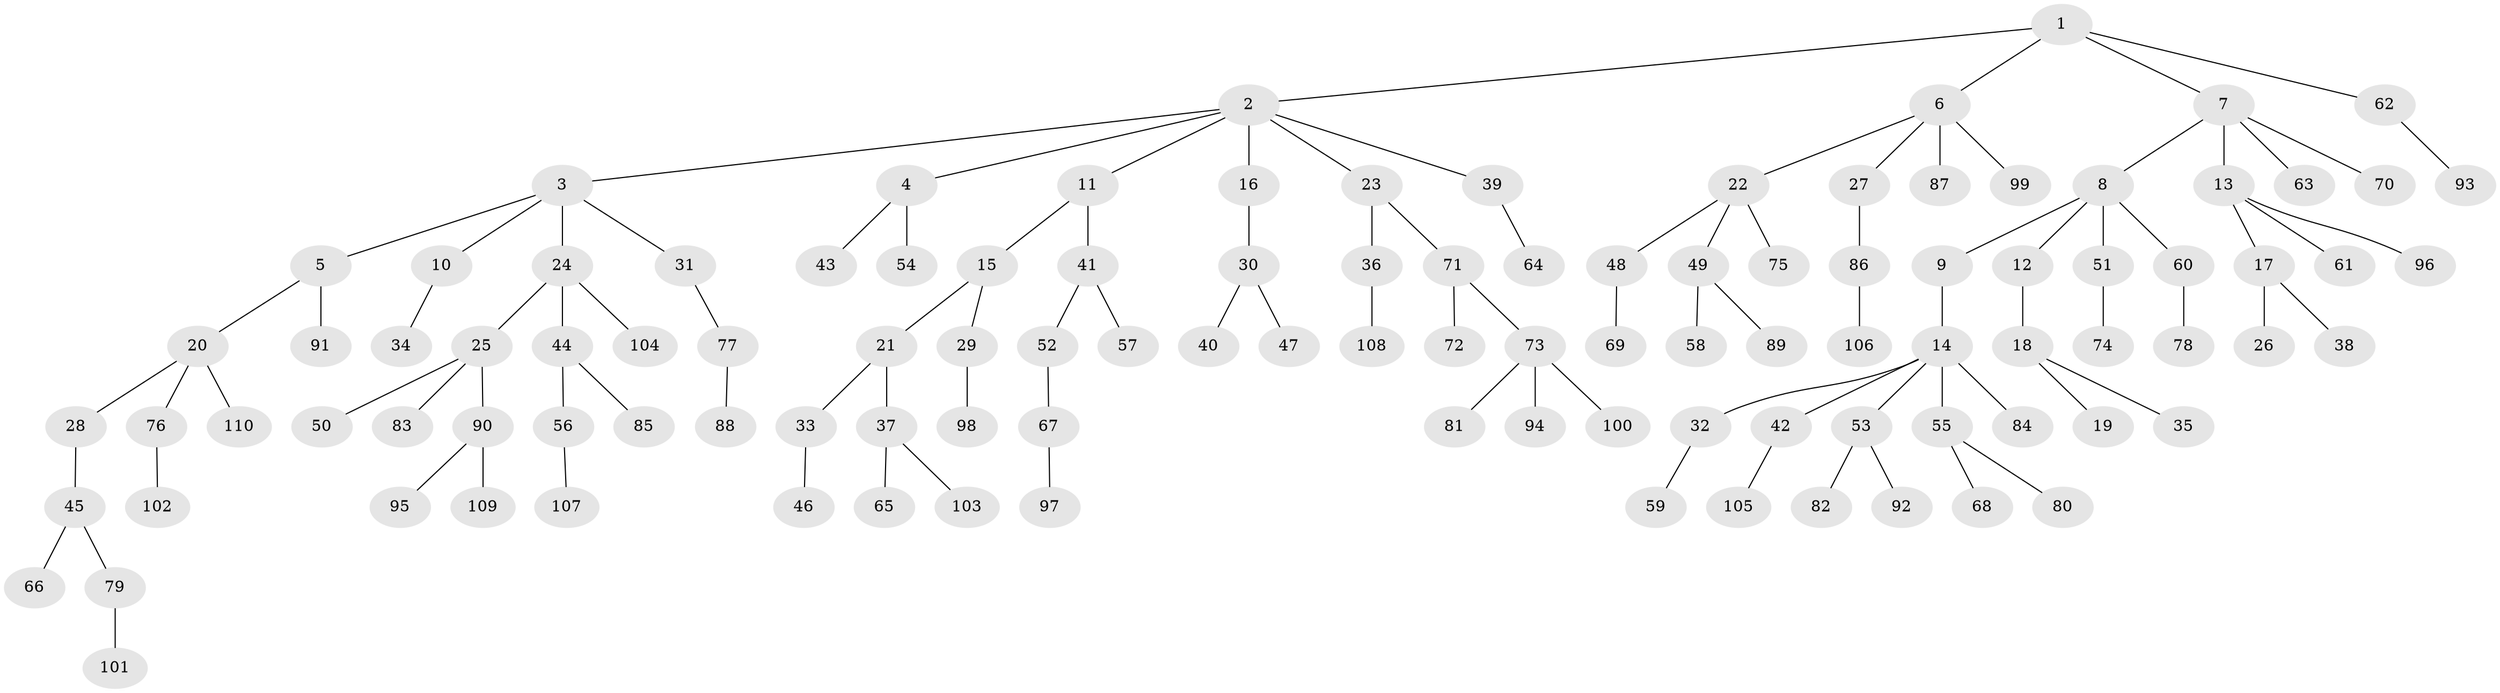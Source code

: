 // coarse degree distribution, {4: 0.04411764705882353, 7: 0.014705882352941176, 5: 0.04411764705882353, 1: 0.47058823529411764, 2: 0.27941176470588236, 3: 0.14705882352941177}
// Generated by graph-tools (version 1.1) at 2025/51/03/04/25 22:51:34]
// undirected, 110 vertices, 109 edges
graph export_dot {
  node [color=gray90,style=filled];
  1;
  2;
  3;
  4;
  5;
  6;
  7;
  8;
  9;
  10;
  11;
  12;
  13;
  14;
  15;
  16;
  17;
  18;
  19;
  20;
  21;
  22;
  23;
  24;
  25;
  26;
  27;
  28;
  29;
  30;
  31;
  32;
  33;
  34;
  35;
  36;
  37;
  38;
  39;
  40;
  41;
  42;
  43;
  44;
  45;
  46;
  47;
  48;
  49;
  50;
  51;
  52;
  53;
  54;
  55;
  56;
  57;
  58;
  59;
  60;
  61;
  62;
  63;
  64;
  65;
  66;
  67;
  68;
  69;
  70;
  71;
  72;
  73;
  74;
  75;
  76;
  77;
  78;
  79;
  80;
  81;
  82;
  83;
  84;
  85;
  86;
  87;
  88;
  89;
  90;
  91;
  92;
  93;
  94;
  95;
  96;
  97;
  98;
  99;
  100;
  101;
  102;
  103;
  104;
  105;
  106;
  107;
  108;
  109;
  110;
  1 -- 2;
  1 -- 6;
  1 -- 7;
  1 -- 62;
  2 -- 3;
  2 -- 4;
  2 -- 11;
  2 -- 16;
  2 -- 23;
  2 -- 39;
  3 -- 5;
  3 -- 10;
  3 -- 24;
  3 -- 31;
  4 -- 43;
  4 -- 54;
  5 -- 20;
  5 -- 91;
  6 -- 22;
  6 -- 27;
  6 -- 87;
  6 -- 99;
  7 -- 8;
  7 -- 13;
  7 -- 63;
  7 -- 70;
  8 -- 9;
  8 -- 12;
  8 -- 51;
  8 -- 60;
  9 -- 14;
  10 -- 34;
  11 -- 15;
  11 -- 41;
  12 -- 18;
  13 -- 17;
  13 -- 61;
  13 -- 96;
  14 -- 32;
  14 -- 42;
  14 -- 53;
  14 -- 55;
  14 -- 84;
  15 -- 21;
  15 -- 29;
  16 -- 30;
  17 -- 26;
  17 -- 38;
  18 -- 19;
  18 -- 35;
  20 -- 28;
  20 -- 76;
  20 -- 110;
  21 -- 33;
  21 -- 37;
  22 -- 48;
  22 -- 49;
  22 -- 75;
  23 -- 36;
  23 -- 71;
  24 -- 25;
  24 -- 44;
  24 -- 104;
  25 -- 50;
  25 -- 83;
  25 -- 90;
  27 -- 86;
  28 -- 45;
  29 -- 98;
  30 -- 40;
  30 -- 47;
  31 -- 77;
  32 -- 59;
  33 -- 46;
  36 -- 108;
  37 -- 65;
  37 -- 103;
  39 -- 64;
  41 -- 52;
  41 -- 57;
  42 -- 105;
  44 -- 56;
  44 -- 85;
  45 -- 66;
  45 -- 79;
  48 -- 69;
  49 -- 58;
  49 -- 89;
  51 -- 74;
  52 -- 67;
  53 -- 82;
  53 -- 92;
  55 -- 68;
  55 -- 80;
  56 -- 107;
  60 -- 78;
  62 -- 93;
  67 -- 97;
  71 -- 72;
  71 -- 73;
  73 -- 81;
  73 -- 94;
  73 -- 100;
  76 -- 102;
  77 -- 88;
  79 -- 101;
  86 -- 106;
  90 -- 95;
  90 -- 109;
}
